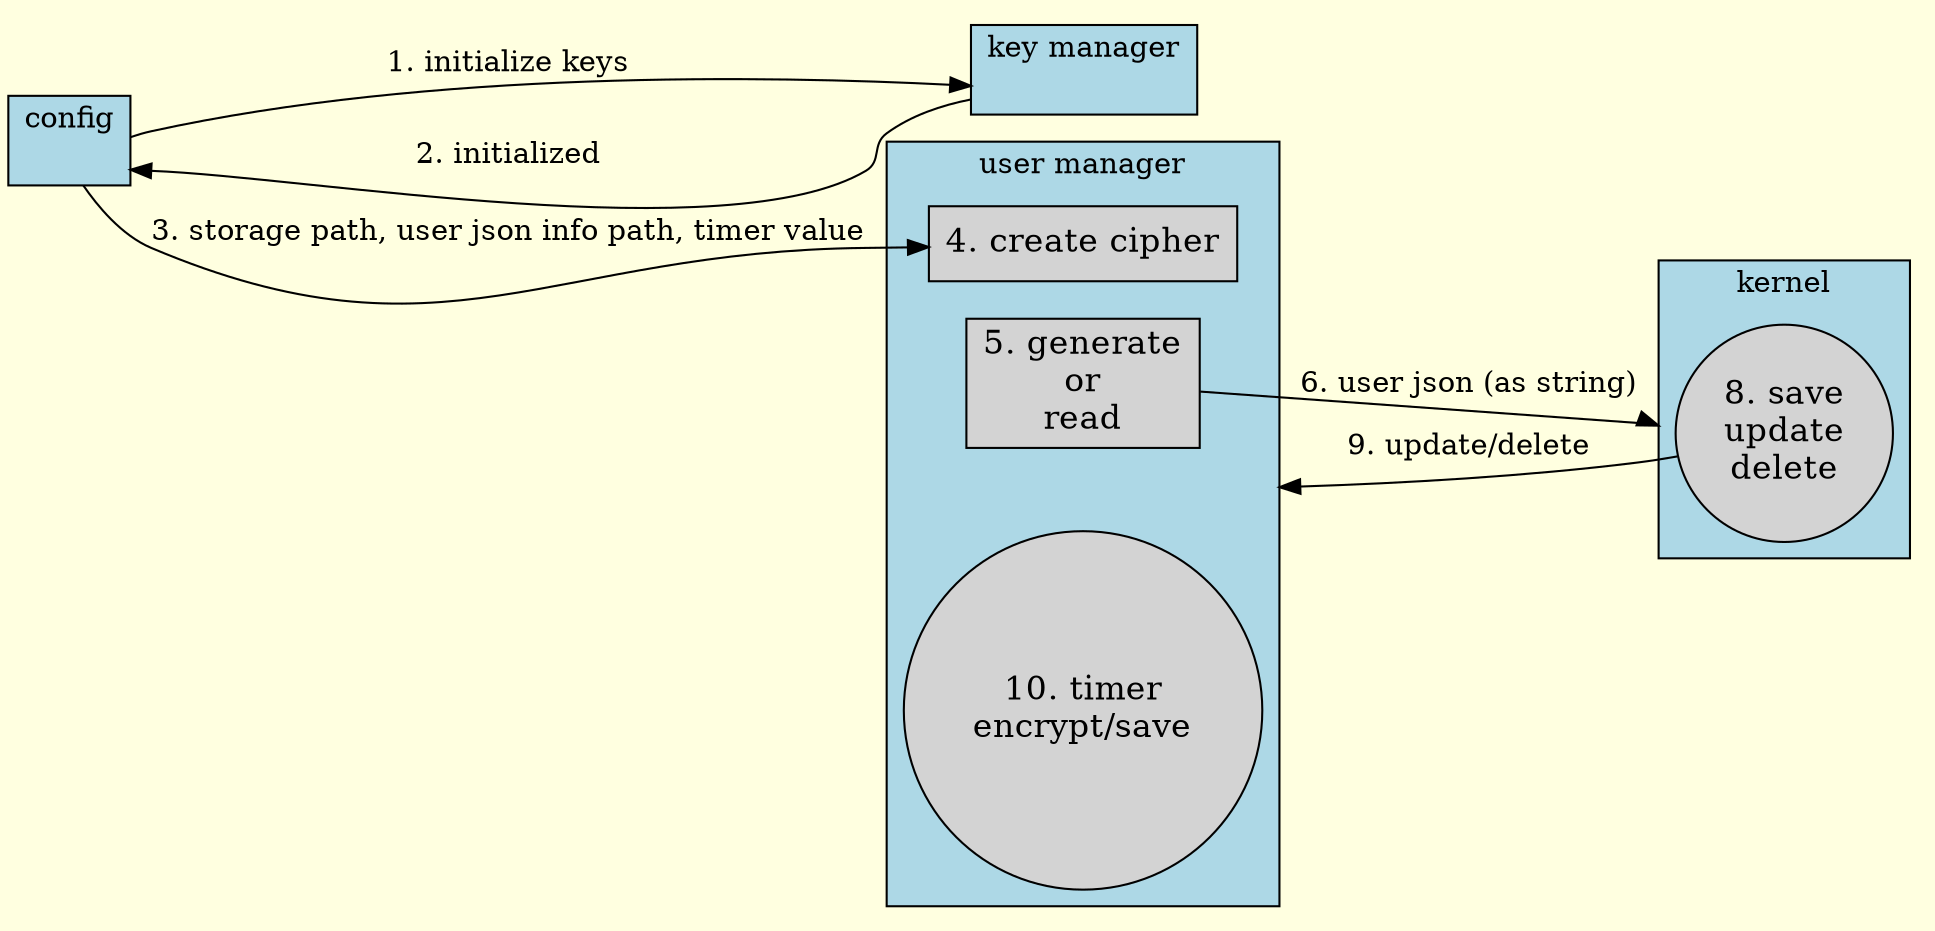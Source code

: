 digraph g {
        compound=true;
        graph [
                rankdir = "LR"
                bgcolor = "lightyellow"
                style="filled"
        ];

        node [
                fontsize = "16"
                shape = "ellipse"
                style="filled"
        ];

        edge [
        ];

        subgraph cluster_0 {
                label = "config"
                bgcolor = "lightblue"
                "dummy_0" [
                        shape=point style=invis
                ]
        }

        subgraph cluster_1 {
                label = "key manager"
                bgcolor = "lightblue"
                "dummy_1" [
                        shape=point style=invis
                ];
        }

        subgraph cluster_2 {
                label="user manager";
                bgcolor = "lightblue"
                "um_0" [
                        label = "4. create cipher"
                        shape = "box"
                ];
                "um_1" [
                        label = "5. generate\nor\nread"
                        shape = "box"
                ];
                "dummy_2" [
                        shape=point style=invis
                ];
                "um_2" [
                        label="10. timer\nencrypt/save"
                        shape = "circle"
                ];
        }

        subgraph cluster_3 {
                label="kernel";
                bgcolor = "lightblue"
                "requests" [
                        label = "8. save\nupdate\ndelete"
                        shape = "circle"
                ];
        }

        "dummy_0" -> "dummy_1" [
                label="1. initialize keys"
                id = 0
                lhead=cluster_1
                ltail=cluster_0
        ];

        "dummy_1" -> "dummy_0" [
                label="2. initialized"
                id = 0
                lhead=cluster_0
                ltail=cluster_1
        ];

        "dummy_0" -> "um_0" [
                label="3. storage path, user json info path, timer value"
                id = 1
                ltail=cluster_0
        ];

        "um_1" -> "requests" [
                label="6. user json (as string)"
                id = 2
                lhead=cluster_3
        ];

        "requests" -> "dummy_2" [
                label="9. update/delete"
                id = 2
                lhead=cluster_2
        ];
}



